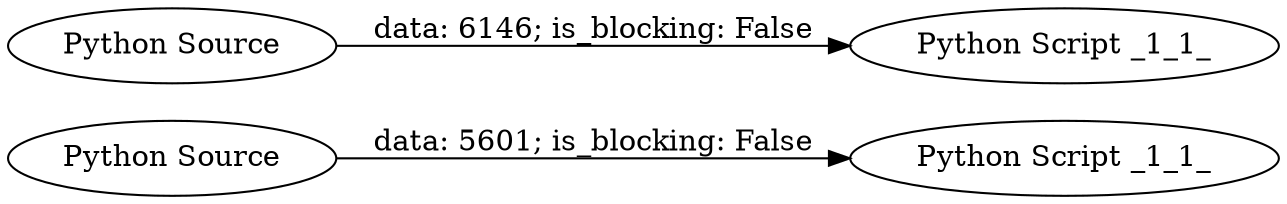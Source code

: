 digraph {
	"4805028740703230951_2" [label="Python Script _1_1_"]
	"4805028740703230951_4" [label="Python Script _1_1_"]
	"4805028740703230951_1" [label="Python Source"]
	"4805028740703230951_3" [label="Python Source"]
	"4805028740703230951_3" -> "4805028740703230951_4" [label="data: 6146; is_blocking: False"]
	"4805028740703230951_1" -> "4805028740703230951_2" [label="data: 5601; is_blocking: False"]
	rankdir=LR
}
